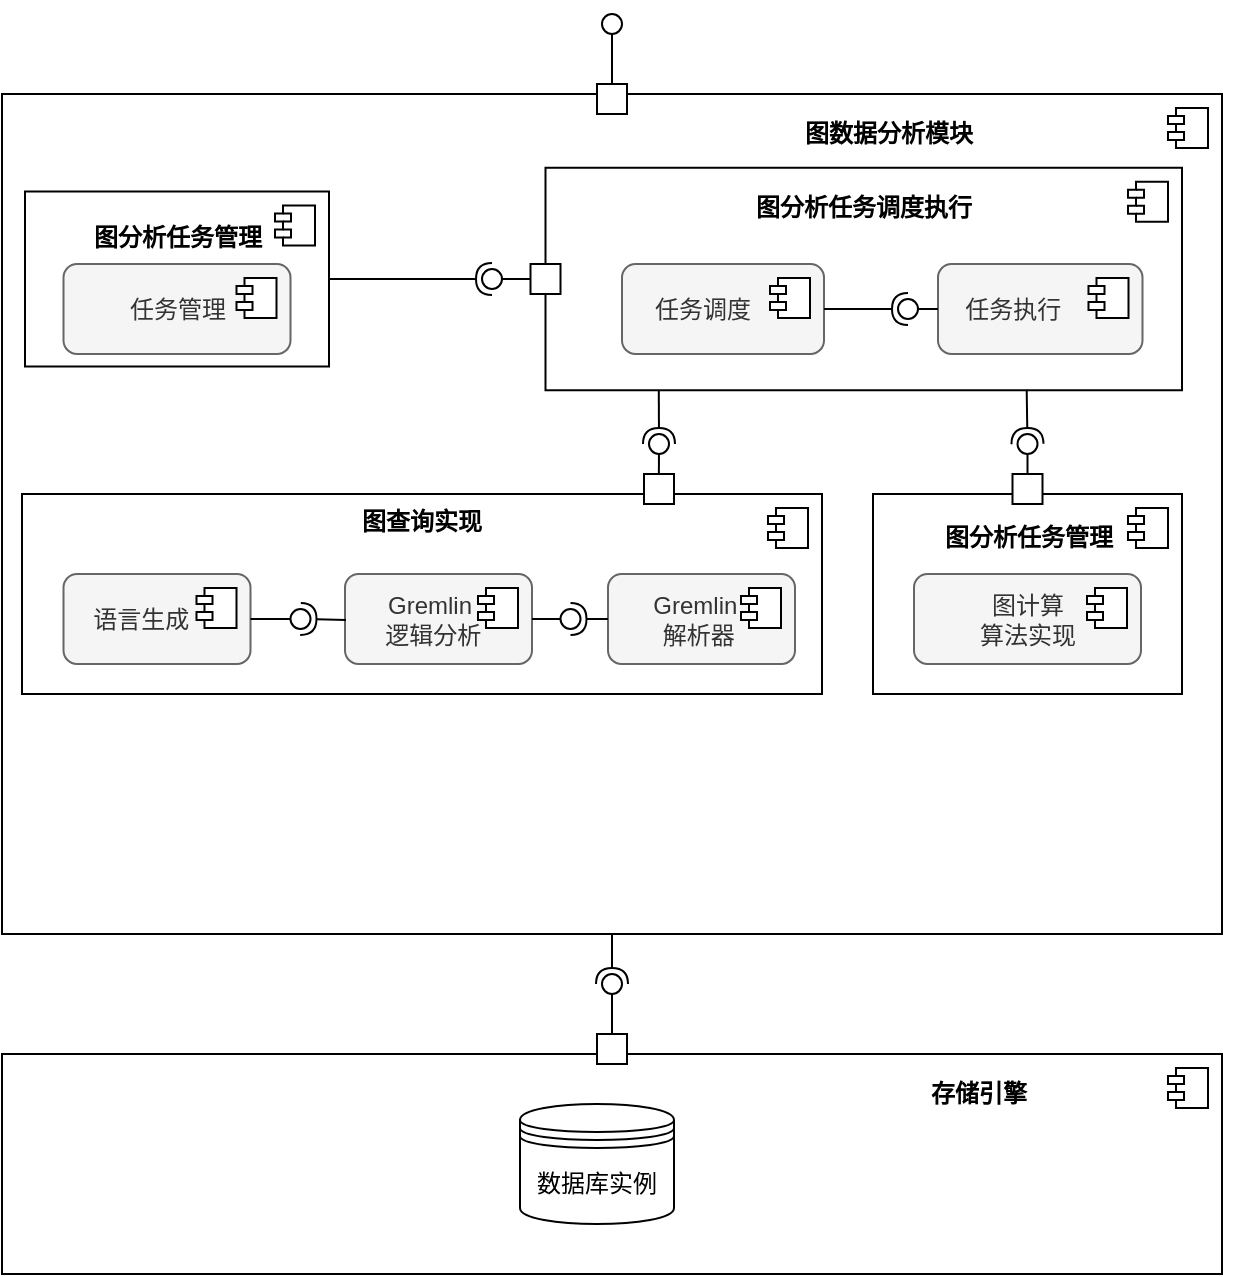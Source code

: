 <mxfile version="23.1.7" type="github">
  <diagram name="第 1 页" id="MDtcso_N7-031tvyLJa-">
    <mxGraphModel dx="698" dy="414" grid="1" gridSize="10" guides="1" tooltips="1" connect="1" arrows="1" fold="1" page="1" pageScale="1" pageWidth="827" pageHeight="1169" math="0" shadow="0">
      <root>
        <mxCell id="0" />
        <mxCell id="1" parent="0" />
        <mxCell id="yPSWRnvtq0mY6eYawDLm-1" value="" style="html=1;dropTarget=0;whiteSpace=wrap;" vertex="1" parent="1">
          <mxGeometry x="200" y="80" width="610" height="420" as="geometry" />
        </mxCell>
        <mxCell id="yPSWRnvtq0mY6eYawDLm-2" value="" style="shape=module;jettyWidth=8;jettyHeight=4;" vertex="1" parent="yPSWRnvtq0mY6eYawDLm-1">
          <mxGeometry x="1" width="20" height="20" relative="1" as="geometry">
            <mxPoint x="-27" y="7" as="offset" />
          </mxGeometry>
        </mxCell>
        <mxCell id="yPSWRnvtq0mY6eYawDLm-3" value="&lt;b style=&quot;border-color: var(--border-color);&quot;&gt;图数据分析模块&lt;/b&gt;" style="text;align=center;fontStyle=1;verticalAlign=middle;spacingLeft=3;spacingRight=3;strokeColor=none;rotatable=0;points=[[0,0.5],[1,0.5]];portConstraint=eastwest;html=1;" vertex="1" parent="1">
          <mxGeometry x="503" y="100" width="280" as="geometry" />
        </mxCell>
        <mxCell id="yPSWRnvtq0mY6eYawDLm-6" value="" style="whiteSpace=wrap;html=1;aspect=fixed;" vertex="1" parent="1">
          <mxGeometry x="497.5" y="75" width="15" height="15" as="geometry" />
        </mxCell>
        <mxCell id="yPSWRnvtq0mY6eYawDLm-18" value="&lt;b&gt;图分析任务管理&lt;br&gt;&lt;br&gt;&lt;br&gt;&lt;/b&gt;&lt;div&gt;&lt;br&gt;&lt;/div&gt;" style="html=1;dropTarget=0;whiteSpace=wrap;" vertex="1" parent="1">
          <mxGeometry x="211.5" y="128.75" width="152" height="87.5" as="geometry" />
        </mxCell>
        <mxCell id="yPSWRnvtq0mY6eYawDLm-19" value="" style="shape=module;jettyWidth=8;jettyHeight=4;" vertex="1" parent="yPSWRnvtq0mY6eYawDLm-18">
          <mxGeometry x="1" width="20" height="20" relative="1" as="geometry">
            <mxPoint x="-27" y="7" as="offset" />
          </mxGeometry>
        </mxCell>
        <mxCell id="yPSWRnvtq0mY6eYawDLm-22" value="" style="ellipse;whiteSpace=wrap;html=1;align=center;aspect=fixed;fillColor=none;strokeColor=none;resizable=0;perimeter=centerPerimeter;rotatable=0;allowArrows=0;points=[];outlineConnect=1;" vertex="1" parent="1">
          <mxGeometry x="668" y="210" width="10" height="10" as="geometry" />
        </mxCell>
        <mxCell id="yPSWRnvtq0mY6eYawDLm-23" value="" style="ellipse;whiteSpace=wrap;html=1;align=center;aspect=fixed;fillColor=none;strokeColor=none;resizable=0;perimeter=centerPerimeter;rotatable=0;allowArrows=0;points=[];outlineConnect=1;" vertex="1" parent="1">
          <mxGeometry x="548" y="157.5" width="10" height="10" as="geometry" />
        </mxCell>
        <mxCell id="yPSWRnvtq0mY6eYawDLm-26" value="" style="ellipse;whiteSpace=wrap;html=1;align=center;aspect=fixed;fillColor=none;strokeColor=none;resizable=0;perimeter=centerPerimeter;rotatable=0;allowArrows=0;points=[];outlineConnect=1;" vertex="1" parent="1">
          <mxGeometry x="580" y="157.5" width="10" height="10" as="geometry" />
        </mxCell>
        <mxCell id="yPSWRnvtq0mY6eYawDLm-37" value="" style="ellipse;whiteSpace=wrap;html=1;align=center;aspect=fixed;fillColor=none;strokeColor=none;resizable=0;perimeter=centerPerimeter;rotatable=0;allowArrows=0;points=[];outlineConnect=1;" vertex="1" parent="1">
          <mxGeometry x="480" y="210" width="10" height="10" as="geometry" />
        </mxCell>
        <mxCell id="yPSWRnvtq0mY6eYawDLm-47" value="" style="html=1;dropTarget=0;whiteSpace=wrap;" vertex="1" parent="1">
          <mxGeometry x="200" y="560" width="610" height="110" as="geometry" />
        </mxCell>
        <mxCell id="yPSWRnvtq0mY6eYawDLm-48" value="" style="shape=module;jettyWidth=8;jettyHeight=4;" vertex="1" parent="yPSWRnvtq0mY6eYawDLm-47">
          <mxGeometry x="1" width="20" height="20" relative="1" as="geometry">
            <mxPoint x="-27" y="7" as="offset" />
          </mxGeometry>
        </mxCell>
        <mxCell id="yPSWRnvtq0mY6eYawDLm-50" value="" style="rounded=0;orthogonalLoop=1;jettySize=auto;html=1;endArrow=oval;endFill=0;sketch=0;sourcePerimeterSpacing=0;targetPerimeterSpacing=0;endSize=10;exitX=0.5;exitY=0;exitDx=0;exitDy=0;" edge="1" parent="1" source="yPSWRnvtq0mY6eYawDLm-6" target="yPSWRnvtq0mY6eYawDLm-51">
          <mxGeometry relative="1" as="geometry">
            <mxPoint x="510" y="25" as="sourcePoint" />
          </mxGeometry>
        </mxCell>
        <mxCell id="yPSWRnvtq0mY6eYawDLm-51" value="" style="ellipse;whiteSpace=wrap;html=1;align=center;aspect=fixed;fillColor=none;strokeColor=none;resizable=0;perimeter=centerPerimeter;rotatable=0;allowArrows=0;points=[];outlineConnect=1;" vertex="1" parent="1">
          <mxGeometry x="500" y="40" width="10" height="10" as="geometry" />
        </mxCell>
        <mxCell id="yPSWRnvtq0mY6eYawDLm-52" value="" style="whiteSpace=wrap;html=1;aspect=fixed;" vertex="1" parent="1">
          <mxGeometry x="497.5" y="550" width="15" height="15" as="geometry" />
        </mxCell>
        <mxCell id="yPSWRnvtq0mY6eYawDLm-53" value="" style="rounded=0;orthogonalLoop=1;jettySize=auto;html=1;endArrow=halfCircle;endFill=0;endSize=6;strokeWidth=1;sketch=0;exitX=0.5;exitY=1;exitDx=0;exitDy=0;" edge="1" parent="1" source="yPSWRnvtq0mY6eYawDLm-1" target="yPSWRnvtq0mY6eYawDLm-55">
          <mxGeometry relative="1" as="geometry">
            <mxPoint x="538" y="525" as="sourcePoint" />
          </mxGeometry>
        </mxCell>
        <mxCell id="yPSWRnvtq0mY6eYawDLm-54" value="" style="rounded=0;orthogonalLoop=1;jettySize=auto;html=1;endArrow=oval;endFill=0;sketch=0;sourcePerimeterSpacing=0;targetPerimeterSpacing=0;endSize=10;exitX=0.5;exitY=0;exitDx=0;exitDy=0;" edge="1" parent="1" source="yPSWRnvtq0mY6eYawDLm-52" target="yPSWRnvtq0mY6eYawDLm-55">
          <mxGeometry relative="1" as="geometry">
            <mxPoint x="498" y="525" as="sourcePoint" />
          </mxGeometry>
        </mxCell>
        <mxCell id="yPSWRnvtq0mY6eYawDLm-55" value="" style="ellipse;whiteSpace=wrap;html=1;align=center;aspect=fixed;fillColor=none;strokeColor=none;resizable=0;perimeter=centerPerimeter;rotatable=0;allowArrows=0;points=[];outlineConnect=1;" vertex="1" parent="1">
          <mxGeometry x="500" y="520" width="10" height="10" as="geometry" />
        </mxCell>
        <mxCell id="yPSWRnvtq0mY6eYawDLm-56" value="&lt;b style=&quot;border-color: var(--border-color);&quot;&gt;存储引擎&lt;/b&gt;" style="text;align=center;fontStyle=1;verticalAlign=middle;spacingLeft=3;spacingRight=3;strokeColor=none;rotatable=0;points=[[0,0.5],[1,0.5]];portConstraint=eastwest;html=1;" vertex="1" parent="1">
          <mxGeometry x="548" y="580" width="280" as="geometry" />
        </mxCell>
        <mxCell id="yPSWRnvtq0mY6eYawDLm-58" value="数据库实例" style="shape=datastore;whiteSpace=wrap;html=1;" vertex="1" parent="1">
          <mxGeometry x="459" y="585" width="77" height="60" as="geometry" />
        </mxCell>
        <mxCell id="yPSWRnvtq0mY6eYawDLm-67" value="&lt;b&gt;图分析任务调度执行&lt;br&gt;&lt;br&gt;&lt;br&gt;&lt;br&gt;&lt;br&gt;&lt;/b&gt;&lt;div&gt;&lt;br&gt;&lt;/div&gt;" style="html=1;dropTarget=0;whiteSpace=wrap;" vertex="1" parent="1">
          <mxGeometry x="471.75" y="116.88" width="318.25" height="111.25" as="geometry" />
        </mxCell>
        <mxCell id="yPSWRnvtq0mY6eYawDLm-68" value="" style="shape=module;jettyWidth=8;jettyHeight=4;" vertex="1" parent="yPSWRnvtq0mY6eYawDLm-67">
          <mxGeometry x="1" width="20" height="20" relative="1" as="geometry">
            <mxPoint x="-27" y="7" as="offset" />
          </mxGeometry>
        </mxCell>
        <mxCell id="yPSWRnvtq0mY6eYawDLm-69" value="任务调度&amp;nbsp; &amp;nbsp; &amp;nbsp;&amp;nbsp;" style="html=1;dropTarget=0;whiteSpace=wrap;rounded=1;fillColor=#f5f5f5;fontColor=#333333;strokeColor=#666666;" vertex="1" parent="1">
          <mxGeometry x="510" y="165" width="101" height="45" as="geometry" />
        </mxCell>
        <mxCell id="yPSWRnvtq0mY6eYawDLm-70" value="" style="shape=module;jettyWidth=8;jettyHeight=4;" vertex="1" parent="yPSWRnvtq0mY6eYawDLm-69">
          <mxGeometry x="1" width="20" height="20" relative="1" as="geometry">
            <mxPoint x="-27" y="7" as="offset" />
          </mxGeometry>
        </mxCell>
        <mxCell id="yPSWRnvtq0mY6eYawDLm-71" value="任务执行&amp;nbsp; &amp;nbsp; &amp;nbsp; &amp;nbsp;&amp;nbsp;" style="html=1;dropTarget=0;whiteSpace=wrap;rounded=1;fillColor=#f5f5f5;fontColor=#333333;strokeColor=#666666;" vertex="1" parent="1">
          <mxGeometry x="668" y="165" width="102.25" height="45" as="geometry" />
        </mxCell>
        <mxCell id="yPSWRnvtq0mY6eYawDLm-72" value="" style="shape=module;jettyWidth=8;jettyHeight=4;" vertex="1" parent="yPSWRnvtq0mY6eYawDLm-71">
          <mxGeometry x="1" width="20" height="20" relative="1" as="geometry">
            <mxPoint x="-27" y="7" as="offset" />
          </mxGeometry>
        </mxCell>
        <mxCell id="yPSWRnvtq0mY6eYawDLm-74" value="" style="rounded=0;orthogonalLoop=1;jettySize=auto;html=1;endArrow=halfCircle;endFill=0;endSize=6;strokeWidth=1;sketch=0;exitX=1;exitY=0.5;exitDx=0;exitDy=0;" edge="1" target="yPSWRnvtq0mY6eYawDLm-76" parent="1" source="yPSWRnvtq0mY6eYawDLm-69">
          <mxGeometry relative="1" as="geometry">
            <mxPoint x="663" y="200" as="sourcePoint" />
          </mxGeometry>
        </mxCell>
        <mxCell id="yPSWRnvtq0mY6eYawDLm-75" value="" style="rounded=0;orthogonalLoop=1;jettySize=auto;html=1;endArrow=oval;endFill=0;sketch=0;sourcePerimeterSpacing=0;targetPerimeterSpacing=0;endSize=10;exitX=0;exitY=0.5;exitDx=0;exitDy=0;" edge="1" target="yPSWRnvtq0mY6eYawDLm-76" parent="1" source="yPSWRnvtq0mY6eYawDLm-71">
          <mxGeometry relative="1" as="geometry">
            <mxPoint x="623" y="200" as="sourcePoint" />
          </mxGeometry>
        </mxCell>
        <mxCell id="yPSWRnvtq0mY6eYawDLm-76" value="" style="ellipse;whiteSpace=wrap;html=1;align=center;aspect=fixed;fillColor=none;strokeColor=none;resizable=0;perimeter=centerPerimeter;rotatable=0;allowArrows=0;points=[];outlineConnect=1;" vertex="1" parent="1">
          <mxGeometry x="648" y="182.5" width="10" height="10" as="geometry" />
        </mxCell>
        <mxCell id="yPSWRnvtq0mY6eYawDLm-77" value="" style="rounded=0;orthogonalLoop=1;jettySize=auto;html=1;endArrow=halfCircle;endFill=0;endSize=6;strokeWidth=1;sketch=0;exitX=1;exitY=0.5;exitDx=0;exitDy=0;" edge="1" target="yPSWRnvtq0mY6eYawDLm-79" parent="1" source="yPSWRnvtq0mY6eYawDLm-18">
          <mxGeometry relative="1" as="geometry">
            <mxPoint x="513" y="161" as="sourcePoint" />
          </mxGeometry>
        </mxCell>
        <mxCell id="yPSWRnvtq0mY6eYawDLm-78" value="" style="rounded=0;orthogonalLoop=1;jettySize=auto;html=1;endArrow=oval;endFill=0;sketch=0;sourcePerimeterSpacing=0;targetPerimeterSpacing=0;endSize=10;exitX=0;exitY=0.5;exitDx=0;exitDy=0;" edge="1" target="yPSWRnvtq0mY6eYawDLm-79" parent="1" source="yPSWRnvtq0mY6eYawDLm-80">
          <mxGeometry relative="1" as="geometry">
            <mxPoint x="473" y="161" as="sourcePoint" />
          </mxGeometry>
        </mxCell>
        <mxCell id="yPSWRnvtq0mY6eYawDLm-79" value="" style="ellipse;whiteSpace=wrap;html=1;align=center;aspect=fixed;fillColor=none;strokeColor=none;resizable=0;perimeter=centerPerimeter;rotatable=0;allowArrows=0;points=[];outlineConnect=1;" vertex="1" parent="1">
          <mxGeometry x="440" y="167.5" width="10" height="10" as="geometry" />
        </mxCell>
        <mxCell id="yPSWRnvtq0mY6eYawDLm-80" value="" style="whiteSpace=wrap;html=1;aspect=fixed;" vertex="1" parent="1">
          <mxGeometry x="464.25" y="165" width="15" height="15" as="geometry" />
        </mxCell>
        <mxCell id="yPSWRnvtq0mY6eYawDLm-81" value="&lt;b&gt;图分析任务管理&lt;br&gt;&lt;br&gt;&lt;br&gt;&lt;br&gt;&lt;/b&gt;&lt;div&gt;&lt;br&gt;&lt;/div&gt;" style="html=1;dropTarget=0;whiteSpace=wrap;" vertex="1" parent="1">
          <mxGeometry x="635.5" y="280" width="154.5" height="100" as="geometry" />
        </mxCell>
        <mxCell id="yPSWRnvtq0mY6eYawDLm-82" value="" style="shape=module;jettyWidth=8;jettyHeight=4;" vertex="1" parent="yPSWRnvtq0mY6eYawDLm-81">
          <mxGeometry x="1" width="20" height="20" relative="1" as="geometry">
            <mxPoint x="-27" y="7" as="offset" />
          </mxGeometry>
        </mxCell>
        <mxCell id="yPSWRnvtq0mY6eYawDLm-65" value="任务管理" style="html=1;dropTarget=0;whiteSpace=wrap;rounded=1;fillColor=#f5f5f5;fontColor=#333333;strokeColor=#666666;" vertex="1" parent="1">
          <mxGeometry x="230.75" y="165" width="113.5" height="45" as="geometry" />
        </mxCell>
        <mxCell id="yPSWRnvtq0mY6eYawDLm-66" value="" style="shape=module;jettyWidth=8;jettyHeight=4;" vertex="1" parent="yPSWRnvtq0mY6eYawDLm-65">
          <mxGeometry x="1" width="20" height="20" relative="1" as="geometry">
            <mxPoint x="-27" y="7" as="offset" />
          </mxGeometry>
        </mxCell>
        <mxCell id="yPSWRnvtq0mY6eYawDLm-83" value="图计算&lt;br&gt;算法实现" style="html=1;dropTarget=0;whiteSpace=wrap;rounded=1;fillColor=#f5f5f5;fontColor=#333333;strokeColor=#666666;" vertex="1" parent="1">
          <mxGeometry x="656" y="320" width="113.5" height="45" as="geometry" />
        </mxCell>
        <mxCell id="yPSWRnvtq0mY6eYawDLm-84" value="" style="shape=module;jettyWidth=8;jettyHeight=4;" vertex="1" parent="yPSWRnvtq0mY6eYawDLm-83">
          <mxGeometry x="1" width="20" height="20" relative="1" as="geometry">
            <mxPoint x="-27" y="7" as="offset" />
          </mxGeometry>
        </mxCell>
        <mxCell id="yPSWRnvtq0mY6eYawDLm-85" value="" style="whiteSpace=wrap;html=1;aspect=fixed;" vertex="1" parent="1">
          <mxGeometry x="705.25" y="270" width="15" height="15" as="geometry" />
        </mxCell>
        <mxCell id="yPSWRnvtq0mY6eYawDLm-86" value="" style="rounded=0;orthogonalLoop=1;jettySize=auto;html=1;endArrow=halfCircle;endFill=0;endSize=6;strokeWidth=1;sketch=0;exitX=0.756;exitY=0.998;exitDx=0;exitDy=0;exitPerimeter=0;" edge="1" target="yPSWRnvtq0mY6eYawDLm-88" parent="1" source="yPSWRnvtq0mY6eYawDLm-67">
          <mxGeometry relative="1" as="geometry">
            <mxPoint x="713" y="230" as="sourcePoint" />
          </mxGeometry>
        </mxCell>
        <mxCell id="yPSWRnvtq0mY6eYawDLm-87" value="" style="rounded=0;orthogonalLoop=1;jettySize=auto;html=1;endArrow=oval;endFill=0;sketch=0;sourcePerimeterSpacing=0;targetPerimeterSpacing=0;endSize=10;exitX=0.5;exitY=0;exitDx=0;exitDy=0;" edge="1" target="yPSWRnvtq0mY6eYawDLm-88" parent="1" source="yPSWRnvtq0mY6eYawDLm-85">
          <mxGeometry relative="1" as="geometry">
            <mxPoint x="699" y="255" as="sourcePoint" />
          </mxGeometry>
        </mxCell>
        <mxCell id="yPSWRnvtq0mY6eYawDLm-88" value="" style="ellipse;whiteSpace=wrap;html=1;align=center;aspect=fixed;fillColor=none;strokeColor=none;resizable=0;perimeter=centerPerimeter;rotatable=0;allowArrows=0;points=[];outlineConnect=1;" vertex="1" parent="1">
          <mxGeometry x="707.75" y="250" width="10" height="10" as="geometry" />
        </mxCell>
        <mxCell id="yPSWRnvtq0mY6eYawDLm-90" value="&lt;b&gt;图查询实现&lt;br&gt;&lt;br&gt;&lt;br&gt;&lt;br&gt;&lt;br&gt;&lt;/b&gt;&lt;div&gt;&lt;br&gt;&lt;/div&gt;" style="html=1;dropTarget=0;whiteSpace=wrap;" vertex="1" parent="1">
          <mxGeometry x="210" y="280" width="400" height="100" as="geometry" />
        </mxCell>
        <mxCell id="yPSWRnvtq0mY6eYawDLm-91" value="" style="shape=module;jettyWidth=8;jettyHeight=4;" vertex="1" parent="yPSWRnvtq0mY6eYawDLm-90">
          <mxGeometry x="1" width="20" height="20" relative="1" as="geometry">
            <mxPoint x="-27" y="7" as="offset" />
          </mxGeometry>
        </mxCell>
        <mxCell id="yPSWRnvtq0mY6eYawDLm-92" value="Gremlin&amp;nbsp;&amp;nbsp;&lt;br&gt;解析器&amp;nbsp;" style="html=1;dropTarget=0;whiteSpace=wrap;rounded=1;fillColor=#f5f5f5;fontColor=#333333;strokeColor=#666666;" vertex="1" parent="1">
          <mxGeometry x="503" y="320" width="93.5" height="45" as="geometry" />
        </mxCell>
        <mxCell id="yPSWRnvtq0mY6eYawDLm-93" value="" style="shape=module;jettyWidth=8;jettyHeight=4;" vertex="1" parent="yPSWRnvtq0mY6eYawDLm-92">
          <mxGeometry x="1" width="20" height="20" relative="1" as="geometry">
            <mxPoint x="-27" y="7" as="offset" />
          </mxGeometry>
        </mxCell>
        <mxCell id="yPSWRnvtq0mY6eYawDLm-100" value="Gremlin&amp;nbsp; &amp;nbsp;&lt;br&gt;逻辑分析&amp;nbsp;&amp;nbsp;" style="html=1;dropTarget=0;whiteSpace=wrap;rounded=1;fillColor=#f5f5f5;fontColor=#333333;strokeColor=#666666;" vertex="1" parent="1">
          <mxGeometry x="371.5" y="320" width="93.5" height="45" as="geometry" />
        </mxCell>
        <mxCell id="yPSWRnvtq0mY6eYawDLm-101" value="" style="shape=module;jettyWidth=8;jettyHeight=4;" vertex="1" parent="yPSWRnvtq0mY6eYawDLm-100">
          <mxGeometry x="1" width="20" height="20" relative="1" as="geometry">
            <mxPoint x="-27" y="7" as="offset" />
          </mxGeometry>
        </mxCell>
        <mxCell id="yPSWRnvtq0mY6eYawDLm-102" value="语言生成&amp;nbsp; &amp;nbsp; &amp;nbsp;" style="html=1;dropTarget=0;whiteSpace=wrap;rounded=1;fillColor=#f5f5f5;fontColor=#333333;strokeColor=#666666;" vertex="1" parent="1">
          <mxGeometry x="230.75" y="320" width="93.5" height="45" as="geometry" />
        </mxCell>
        <mxCell id="yPSWRnvtq0mY6eYawDLm-103" value="" style="shape=module;jettyWidth=8;jettyHeight=4;" vertex="1" parent="yPSWRnvtq0mY6eYawDLm-102">
          <mxGeometry x="1" width="20" height="20" relative="1" as="geometry">
            <mxPoint x="-27" y="7" as="offset" />
          </mxGeometry>
        </mxCell>
        <mxCell id="yPSWRnvtq0mY6eYawDLm-104" value="" style="rounded=0;orthogonalLoop=1;jettySize=auto;html=1;endArrow=halfCircle;endFill=0;endSize=6;strokeWidth=1;sketch=0;exitX=0.178;exitY=1;exitDx=0;exitDy=0;exitPerimeter=0;" edge="1" target="yPSWRnvtq0mY6eYawDLm-106" parent="1" source="yPSWRnvtq0mY6eYawDLm-67">
          <mxGeometry relative="1" as="geometry">
            <mxPoint x="573" y="255" as="sourcePoint" />
          </mxGeometry>
        </mxCell>
        <mxCell id="yPSWRnvtq0mY6eYawDLm-105" value="" style="rounded=0;orthogonalLoop=1;jettySize=auto;html=1;endArrow=oval;endFill=0;sketch=0;sourcePerimeterSpacing=0;targetPerimeterSpacing=0;endSize=10;exitX=0.796;exitY=0.012;exitDx=0;exitDy=0;exitPerimeter=0;" edge="1" target="yPSWRnvtq0mY6eYawDLm-106" parent="1" source="yPSWRnvtq0mY6eYawDLm-90">
          <mxGeometry relative="1" as="geometry">
            <mxPoint x="533" y="255" as="sourcePoint" />
          </mxGeometry>
        </mxCell>
        <mxCell id="yPSWRnvtq0mY6eYawDLm-106" value="" style="ellipse;whiteSpace=wrap;html=1;align=center;aspect=fixed;fillColor=none;strokeColor=none;resizable=0;perimeter=centerPerimeter;rotatable=0;allowArrows=0;points=[];outlineConnect=1;" vertex="1" parent="1">
          <mxGeometry x="523.5" y="250" width="10" height="10" as="geometry" />
        </mxCell>
        <mxCell id="yPSWRnvtq0mY6eYawDLm-108" value="" style="whiteSpace=wrap;html=1;aspect=fixed;" vertex="1" parent="1">
          <mxGeometry x="521" y="270" width="15" height="15" as="geometry" />
        </mxCell>
        <mxCell id="yPSWRnvtq0mY6eYawDLm-109" value="" style="rounded=0;orthogonalLoop=1;jettySize=auto;html=1;endArrow=halfCircle;endFill=0;endSize=6;strokeWidth=1;sketch=0;exitX=0;exitY=0.5;exitDx=0;exitDy=0;" edge="1" target="yPSWRnvtq0mY6eYawDLm-111" parent="1" source="yPSWRnvtq0mY6eYawDLm-92">
          <mxGeometry relative="1" as="geometry">
            <mxPoint x="503" y="343" as="sourcePoint" />
          </mxGeometry>
        </mxCell>
        <mxCell id="yPSWRnvtq0mY6eYawDLm-110" value="" style="rounded=0;orthogonalLoop=1;jettySize=auto;html=1;endArrow=oval;endFill=0;sketch=0;sourcePerimeterSpacing=0;targetPerimeterSpacing=0;endSize=10;exitX=1;exitY=0.5;exitDx=0;exitDy=0;" edge="1" target="yPSWRnvtq0mY6eYawDLm-111" parent="1" source="yPSWRnvtq0mY6eYawDLm-100">
          <mxGeometry relative="1" as="geometry">
            <mxPoint x="463" y="343" as="sourcePoint" />
          </mxGeometry>
        </mxCell>
        <mxCell id="yPSWRnvtq0mY6eYawDLm-111" value="" style="ellipse;whiteSpace=wrap;html=1;align=center;aspect=fixed;fillColor=none;strokeColor=none;resizable=0;perimeter=centerPerimeter;rotatable=0;allowArrows=0;points=[];outlineConnect=1;" vertex="1" parent="1">
          <mxGeometry x="479.25" y="337.5" width="10" height="10" as="geometry" />
        </mxCell>
        <mxCell id="yPSWRnvtq0mY6eYawDLm-112" value="" style="rounded=0;orthogonalLoop=1;jettySize=auto;html=1;endArrow=halfCircle;endFill=0;endSize=6;strokeWidth=1;sketch=0;" edge="1" target="yPSWRnvtq0mY6eYawDLm-114" parent="1">
          <mxGeometry relative="1" as="geometry">
            <mxPoint x="372" y="343" as="sourcePoint" />
          </mxGeometry>
        </mxCell>
        <mxCell id="yPSWRnvtq0mY6eYawDLm-113" value="" style="rounded=0;orthogonalLoop=1;jettySize=auto;html=1;endArrow=oval;endFill=0;sketch=0;sourcePerimeterSpacing=0;targetPerimeterSpacing=0;endSize=10;exitX=1;exitY=0.5;exitDx=0;exitDy=0;" edge="1" target="yPSWRnvtq0mY6eYawDLm-114" parent="1" source="yPSWRnvtq0mY6eYawDLm-102">
          <mxGeometry relative="1" as="geometry">
            <mxPoint x="332" y="343" as="sourcePoint" />
          </mxGeometry>
        </mxCell>
        <mxCell id="yPSWRnvtq0mY6eYawDLm-114" value="" style="ellipse;whiteSpace=wrap;html=1;align=center;aspect=fixed;fillColor=none;strokeColor=none;resizable=0;perimeter=centerPerimeter;rotatable=0;allowArrows=0;points=[];outlineConnect=1;" vertex="1" parent="1">
          <mxGeometry x="344.25" y="337.5" width="10" height="10" as="geometry" />
        </mxCell>
      </root>
    </mxGraphModel>
  </diagram>
</mxfile>
